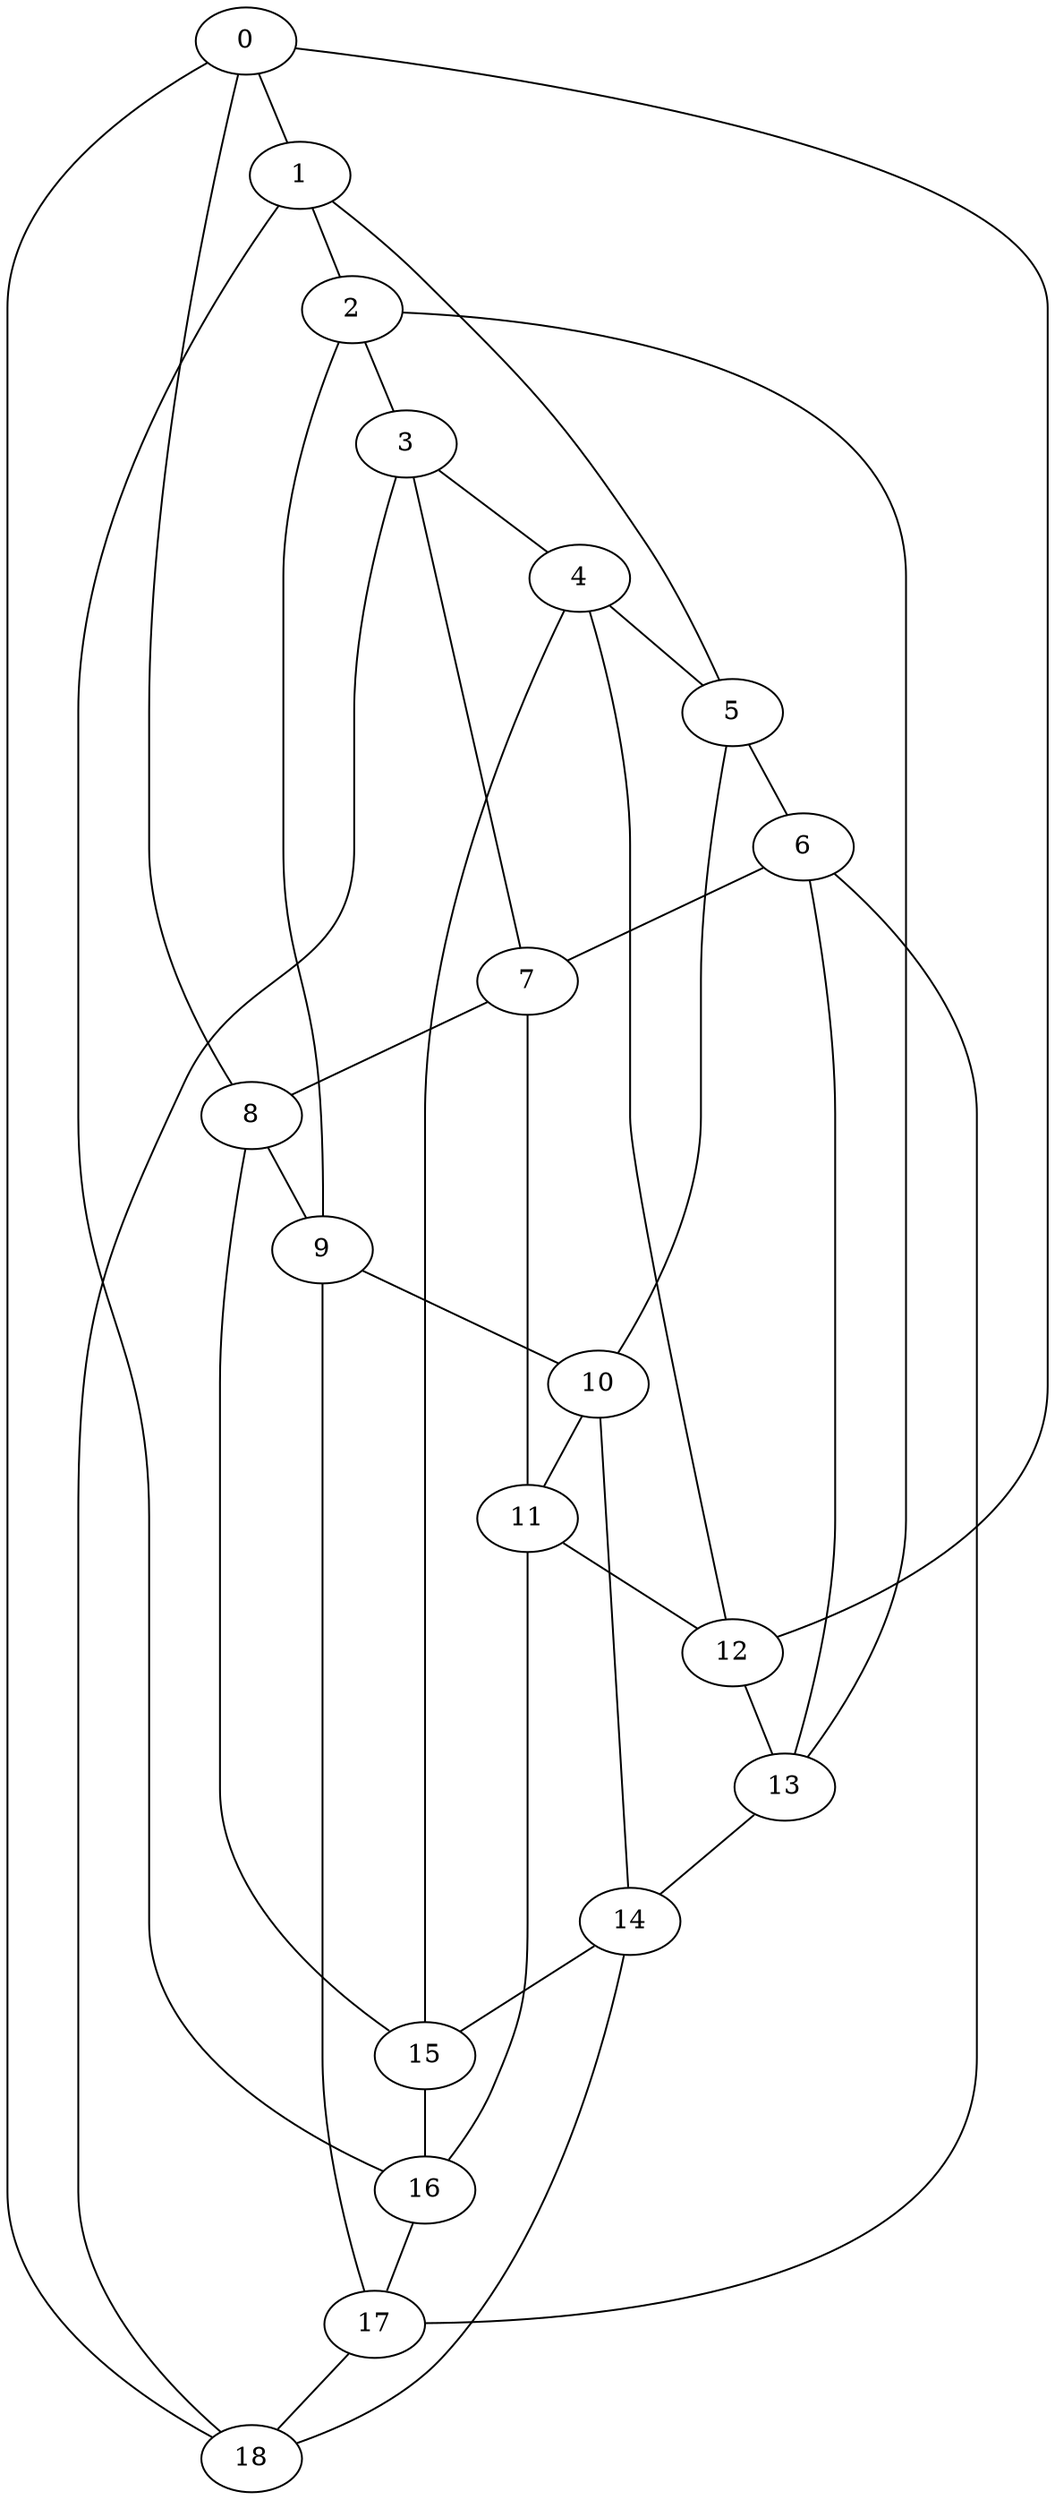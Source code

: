 graph g {0;1;2;3;4;5;6;7;8;9;10;11;12;13;14;15;16;17;18;0 -- 1;0 -- 8;0 -- 12;0 -- 18;1 -- 2;1 -- 5;1 -- 16;2 -- 3;2 -- 9;2 -- 13;3 -- 4;3 -- 7;3 -- 18;4 -- 5;4 -- 12;4 -- 15;5 -- 6;5 -- 10;6 -- 7;6 -- 13;6 -- 17;7 -- 8;7 -- 11;8 -- 9;8 -- 15;9 -- 10;9 -- 17;10 -- 11;10 -- 14;11 -- 12;11 -- 16;12 -- 13;13 -- 14;14 -- 15;14 -- 18;15 -- 16;16 -- 17;17 -- 18;}